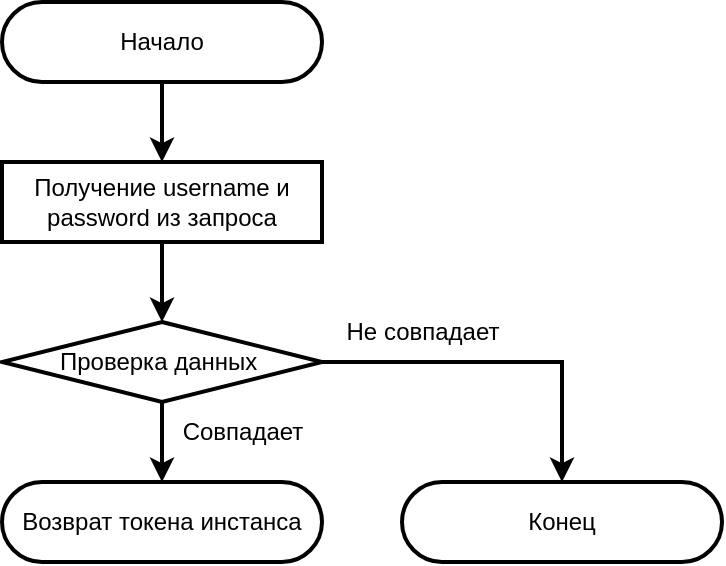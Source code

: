 <mxfile version="20.8.16" type="device" pages="2"><diagram id="GzHoWh-P-bGhnfjhEGat" name="auth"><mxGraphModel dx="1176" dy="674" grid="1" gridSize="10" guides="1" tooltips="1" connect="1" arrows="1" fold="1" page="1" pageScale="1" pageWidth="827" pageHeight="1169" math="0" shadow="0"><root><mxCell id="0"/><mxCell id="1" parent="0"/><mxCell id="4QJsdeCeHVCYRhevQaYo-2" value="Начало" style="rounded=1;whiteSpace=wrap;html=1;arcSize=50;strokeWidth=2;" parent="1" vertex="1"><mxGeometry x="280" y="80" width="160" height="40" as="geometry"/></mxCell><mxCell id="4QJsdeCeHVCYRhevQaYo-3" value="Возврат токена инстанса" style="rounded=1;whiteSpace=wrap;html=1;arcSize=50;strokeWidth=2;" parent="1" vertex="1"><mxGeometry x="280" y="320" width="160" height="40" as="geometry"/></mxCell><mxCell id="4QJsdeCeHVCYRhevQaYo-4" value="Получение username и password из запроса" style="rounded=0;whiteSpace=wrap;html=1;strokeWidth=2;" parent="1" vertex="1"><mxGeometry x="280" y="160" width="160" height="40" as="geometry"/></mxCell><mxCell id="4QJsdeCeHVCYRhevQaYo-5" value="" style="endArrow=classic;html=1;rounded=0;exitX=0.5;exitY=1;exitDx=0;exitDy=0;entryX=0.5;entryY=0;entryDx=0;entryDy=0;strokeWidth=2;" parent="1" source="4QJsdeCeHVCYRhevQaYo-2" target="4QJsdeCeHVCYRhevQaYo-4" edge="1"><mxGeometry width="50" height="50" relative="1" as="geometry"><mxPoint x="300" y="270" as="sourcePoint"/><mxPoint x="350" y="220" as="targetPoint"/></mxGeometry></mxCell><mxCell id="4QJsdeCeHVCYRhevQaYo-7" value="Проверка данных&amp;nbsp;" style="rhombus;whiteSpace=wrap;html=1;strokeWidth=2;" parent="1" vertex="1"><mxGeometry x="280" y="240" width="160" height="40" as="geometry"/></mxCell><mxCell id="4QJsdeCeHVCYRhevQaYo-8" value="" style="endArrow=classic;html=1;rounded=0;exitX=0.5;exitY=1;exitDx=0;exitDy=0;entryX=0.5;entryY=0;entryDx=0;entryDy=0;strokeWidth=2;" parent="1" source="4QJsdeCeHVCYRhevQaYo-7" target="4QJsdeCeHVCYRhevQaYo-3" edge="1"><mxGeometry width="50" height="50" relative="1" as="geometry"><mxPoint x="300" y="290" as="sourcePoint"/><mxPoint x="360.0" y="320" as="targetPoint"/></mxGeometry></mxCell><mxCell id="4QJsdeCeHVCYRhevQaYo-11" value="" style="endArrow=classic;html=1;rounded=0;exitX=0.5;exitY=1;exitDx=0;exitDy=0;entryX=0.5;entryY=0;entryDx=0;entryDy=0;strokeWidth=2;" parent="1" source="4QJsdeCeHVCYRhevQaYo-4" target="4QJsdeCeHVCYRhevQaYo-7" edge="1"><mxGeometry width="50" height="50" relative="1" as="geometry"><mxPoint x="300" y="290" as="sourcePoint"/><mxPoint x="350" y="240" as="targetPoint"/></mxGeometry></mxCell><mxCell id="4QJsdeCeHVCYRhevQaYo-13" value="" style="endArrow=classic;html=1;rounded=0;exitX=1;exitY=0.5;exitDx=0;exitDy=0;edgeStyle=orthogonalEdgeStyle;entryX=0.5;entryY=0;entryDx=0;entryDy=0;strokeWidth=2;" parent="1" source="4QJsdeCeHVCYRhevQaYo-7" target="3TYB2E0cI24nH_dHdVV5-2" edge="1"><mxGeometry width="50" height="50" relative="1" as="geometry"><mxPoint x="300" y="290" as="sourcePoint"/><mxPoint x="360" y="380" as="targetPoint"/><Array as="points"><mxPoint x="560" y="260"/></Array></mxGeometry></mxCell><mxCell id="Gn78rYCGVCLiZMUnSeyc-1" value="Совпадает" style="text;html=1;align=center;verticalAlign=middle;resizable=0;points=[];autosize=1;strokeColor=none;fillColor=none;strokeWidth=2;" parent="1" vertex="1"><mxGeometry x="360" y="280" width="80" height="30" as="geometry"/></mxCell><mxCell id="3TYB2E0cI24nH_dHdVV5-1" value="Не совпадает" style="text;html=1;align=center;verticalAlign=middle;resizable=0;points=[];autosize=1;strokeColor=none;fillColor=none;strokeWidth=2;" parent="1" vertex="1"><mxGeometry x="440" y="230" width="100" height="30" as="geometry"/></mxCell><mxCell id="3TYB2E0cI24nH_dHdVV5-2" value="Конец" style="rounded=1;whiteSpace=wrap;html=1;arcSize=50;strokeWidth=2;" parent="1" vertex="1"><mxGeometry x="480" y="320" width="160" height="40" as="geometry"/></mxCell></root></mxGraphModel></diagram><diagram id="dN9vE73D7Pvid0vSLM2H" name="handle"><mxGraphModel dx="1419" dy="814" grid="1" gridSize="10" guides="1" tooltips="1" connect="1" arrows="1" fold="1" page="1" pageScale="1" pageWidth="827" pageHeight="1169" math="0" shadow="0"><root><mxCell id="0"/><mxCell id="1" parent="0"/><mxCell id="67z0RiOFJeq5b8MGcbdU-1" value="Начало" style="rounded=1;whiteSpace=wrap;html=1;arcSize=50;strokeWidth=2;" parent="1" vertex="1"><mxGeometry x="280" y="80" width="160" height="40" as="geometry"/></mxCell><mxCell id="67z0RiOFJeq5b8MGcbdU-2" value="Конец" style="rounded=1;whiteSpace=wrap;html=1;arcSize=50;strokeWidth=2;" parent="1" vertex="1"><mxGeometry x="280" y="400" width="160" height="40" as="geometry"/></mxCell><mxCell id="67z0RiOFJeq5b8MGcbdU-3" value="Получение token из пути энпоинта" style="rounded=0;whiteSpace=wrap;html=1;strokeWidth=2;" parent="1" vertex="1"><mxGeometry x="280" y="160" width="160" height="40" as="geometry"/></mxCell><mxCell id="67z0RiOFJeq5b8MGcbdU-4" value="" style="endArrow=classic;html=1;rounded=0;exitX=0.5;exitY=1;exitDx=0;exitDy=0;entryX=0.5;entryY=0;entryDx=0;entryDy=0;strokeWidth=2;" parent="1" source="67z0RiOFJeq5b8MGcbdU-1" target="67z0RiOFJeq5b8MGcbdU-3" edge="1"><mxGeometry width="50" height="50" relative="1" as="geometry"><mxPoint x="300" y="270" as="sourcePoint"/><mxPoint x="350" y="220" as="targetPoint"/></mxGeometry></mxCell><mxCell id="67z0RiOFJeq5b8MGcbdU-5" value="Проверка token" style="rhombus;whiteSpace=wrap;html=1;strokeWidth=2;" parent="1" vertex="1"><mxGeometry x="280" y="240" width="160" height="40" as="geometry"/></mxCell><mxCell id="67z0RiOFJeq5b8MGcbdU-6" value="" style="endArrow=classic;html=1;rounded=0;exitX=0.5;exitY=1;exitDx=0;exitDy=0;entryX=0.5;entryY=0;entryDx=0;entryDy=0;strokeWidth=2;" parent="1" source="67z0RiOFJeq5b8MGcbdU-5" target="67z0RiOFJeq5b8MGcbdU-7" edge="1"><mxGeometry width="50" height="50" relative="1" as="geometry"><mxPoint x="300" y="290" as="sourcePoint"/><mxPoint x="350" y="240" as="targetPoint"/></mxGeometry></mxCell><mxCell id="67z0RiOFJeq5b8MGcbdU-7" value="Вызов обработчика" style="shape=process;whiteSpace=wrap;html=1;backgroundOutline=1;strokeWidth=2;" parent="1" vertex="1"><mxGeometry x="280" y="320" width="160" height="40" as="geometry"/></mxCell><mxCell id="67z0RiOFJeq5b8MGcbdU-8" value="" style="endArrow=classic;html=1;rounded=0;exitX=0.5;exitY=1;exitDx=0;exitDy=0;entryX=0.5;entryY=0;entryDx=0;entryDy=0;strokeWidth=2;" parent="1" source="67z0RiOFJeq5b8MGcbdU-3" target="67z0RiOFJeq5b8MGcbdU-5" edge="1"><mxGeometry width="50" height="50" relative="1" as="geometry"><mxPoint x="300" y="290" as="sourcePoint"/><mxPoint x="350" y="240" as="targetPoint"/></mxGeometry></mxCell><mxCell id="67z0RiOFJeq5b8MGcbdU-9" value="" style="endArrow=classic;html=1;rounded=0;exitX=0.5;exitY=1;exitDx=0;exitDy=0;entryX=0.5;entryY=0;entryDx=0;entryDy=0;strokeWidth=2;" parent="1" source="67z0RiOFJeq5b8MGcbdU-7" target="67z0RiOFJeq5b8MGcbdU-2" edge="1"><mxGeometry width="50" height="50" relative="1" as="geometry"><mxPoint x="300" y="290" as="sourcePoint"/><mxPoint x="350" y="240" as="targetPoint"/></mxGeometry></mxCell><mxCell id="67z0RiOFJeq5b8MGcbdU-10" value="" style="endArrow=classic;html=1;rounded=0;exitX=1;exitY=0.5;exitDx=0;exitDy=0;edgeStyle=orthogonalEdgeStyle;strokeWidth=2;" parent="1" source="67z0RiOFJeq5b8MGcbdU-5" edge="1"><mxGeometry width="50" height="50" relative="1" as="geometry"><mxPoint x="300" y="290" as="sourcePoint"/><mxPoint x="360.0" y="380" as="targetPoint"/><Array as="points"><mxPoint x="480" y="260"/><mxPoint x="480" y="380"/></Array></mxGeometry></mxCell><mxCell id="jSu7KE-hhWrrBJQBnZ0F-1" value="Совпадает" style="text;html=1;align=center;verticalAlign=middle;resizable=0;points=[];autosize=1;strokeColor=none;fillColor=none;strokeWidth=2;" parent="1" vertex="1"><mxGeometry x="360" y="280" width="80" height="30" as="geometry"/></mxCell><mxCell id="jSu7KE-hhWrrBJQBnZ0F-2" value="Не совпадает" style="text;html=1;align=center;verticalAlign=middle;resizable=0;points=[];autosize=1;strokeColor=none;fillColor=none;strokeWidth=2;" parent="1" vertex="1"><mxGeometry x="440" y="230" width="100" height="30" as="geometry"/></mxCell></root></mxGraphModel></diagram></mxfile>
